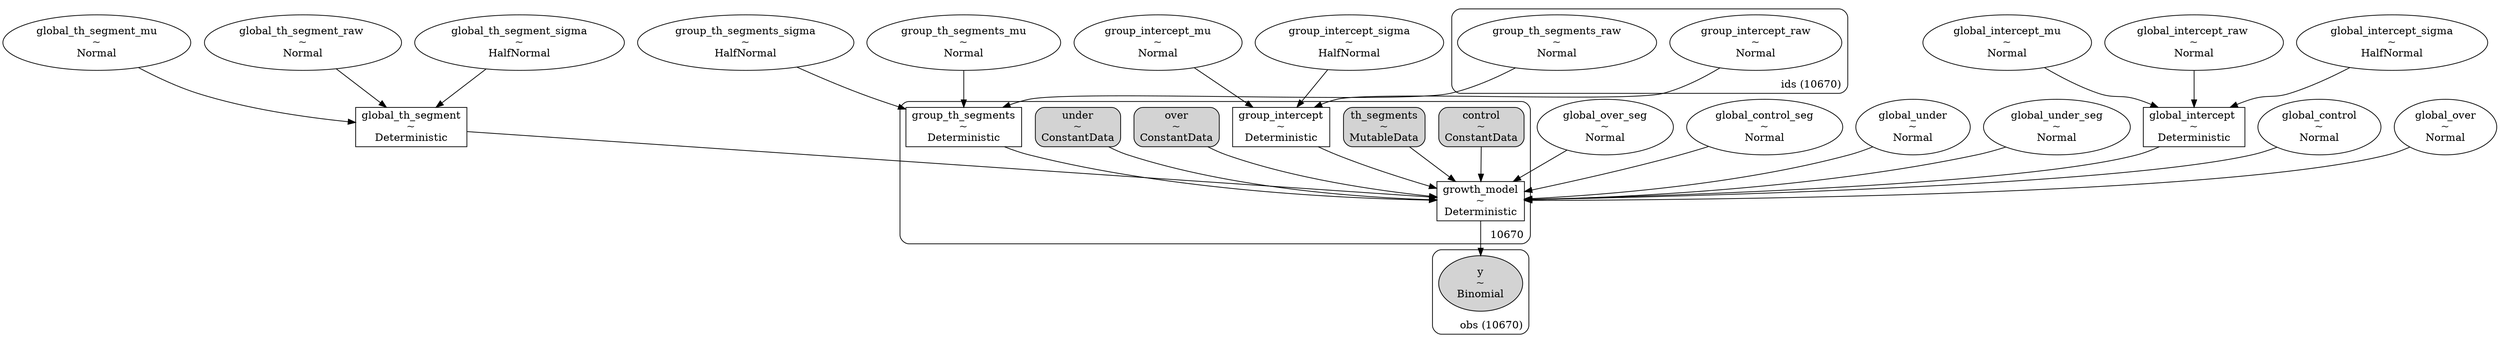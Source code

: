 digraph {
	subgraph cluster10670 {
		under [label="under
~
ConstantData" shape=box style="rounded, filled"]
		group_intercept [label="group_intercept
~
Deterministic" shape=box]
		growth_model [label="growth_model
~
Deterministic" shape=box]
		control [label="control
~
ConstantData" shape=box style="rounded, filled"]
		th_segments [label="th_segments
~
MutableData" shape=box style="rounded, filled"]
		group_th_segments [label="group_th_segments
~
Deterministic" shape=box]
		over [label="over
~
ConstantData" shape=box style="rounded, filled"]
		label=10670 labeljust=r labelloc=b style=rounded
	}
	global_th_segment [label="global_th_segment
~
Deterministic" shape=box]
	global_over_seg [label="global_over_seg
~
Normal" shape=ellipse]
	global_intercept_mu [label="global_intercept_mu
~
Normal" shape=ellipse]
	global_control_seg [label="global_control_seg
~
Normal" shape=ellipse]
	global_under [label="global_under
~
Normal" shape=ellipse]
	global_under_seg [label="global_under_seg
~
Normal" shape=ellipse]
	group_intercept_mu [label="group_intercept_mu
~
Normal" shape=ellipse]
	group_intercept_sigma [label="group_intercept_sigma
~
HalfNormal" shape=ellipse]
	global_th_segment_mu [label="global_th_segment_mu
~
Normal" shape=ellipse]
	group_th_segments_sigma [label="group_th_segments_sigma
~
HalfNormal" shape=ellipse]
	"global_th_segment_raw " [label="global_th_segment_raw 
~
Normal" shape=ellipse]
	"global_intercept_raw " [label="global_intercept_raw 
~
Normal" shape=ellipse]
	global_th_segment_sigma [label="global_th_segment_sigma
~
HalfNormal" shape=ellipse]
	"global_intercept " [label="global_intercept 
~
Deterministic" shape=box]
	global_control [label="global_control
~
Normal" shape=ellipse]
	group_th_segments_mu [label="group_th_segments_mu
~
Normal" shape=ellipse]
	global_over [label="global_over
~
Normal" shape=ellipse]
	global_intercept_sigma [label="global_intercept_sigma
~
HalfNormal" shape=ellipse]
	subgraph "clusterids (10670)" {
		group_th_segments_raw [label="group_th_segments_raw
~
Normal" shape=ellipse]
		group_intercept_raw [label="group_intercept_raw
~
Normal" shape=ellipse]
		label="ids (10670)" labeljust=r labelloc=b style=rounded
	}
	subgraph "clusterobs (10670)" {
		y [label="y
~
Binomial" shape=ellipse style=filled]
		label="obs (10670)" labeljust=r labelloc=b style=rounded
	}
	global_intercept_mu -> "global_intercept "
	global_intercept_sigma -> "global_intercept "
	"global_intercept_raw " -> "global_intercept "
	global_th_segment_mu -> global_th_segment
	"global_th_segment_raw " -> global_th_segment
	global_th_segment_sigma -> global_th_segment
	group_intercept_mu -> group_intercept
	group_intercept_sigma -> group_intercept
	group_intercept_raw -> group_intercept
	group_th_segments_raw -> group_th_segments
	group_th_segments_mu -> group_th_segments
	group_th_segments_sigma -> group_th_segments
	global_th_segment -> growth_model
	global_under_seg -> growth_model
	under -> growth_model
	global_control_seg -> growth_model
	global_under -> growth_model
	group_intercept -> growth_model
	group_th_segments -> growth_model
	th_segments -> growth_model
	control -> growth_model
	global_over -> growth_model
	"global_intercept " -> growth_model
	global_control -> growth_model
	over -> growth_model
	global_over_seg -> growth_model
	growth_model -> y
}
